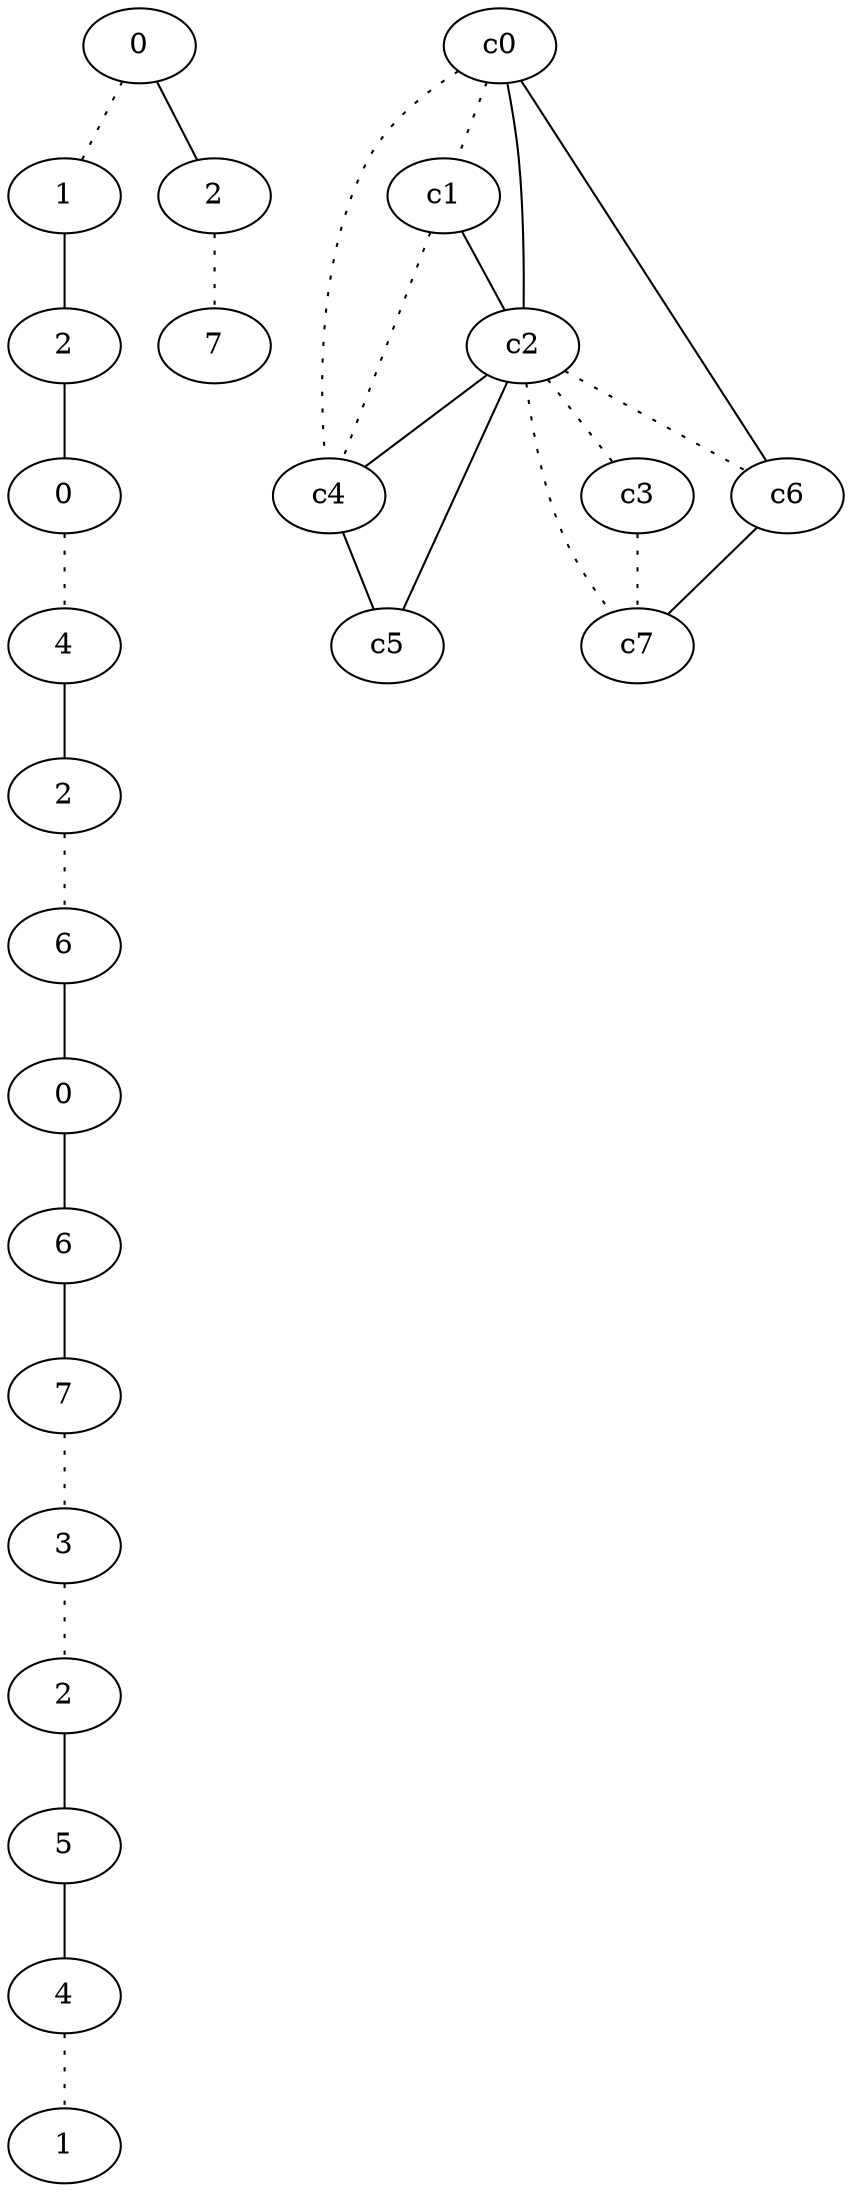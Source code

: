 graph {
a0[label=0];
a1[label=1];
a2[label=2];
a3[label=0];
a4[label=4];
a5[label=2];
a6[label=6];
a7[label=0];
a8[label=6];
a9[label=7];
a10[label=3];
a11[label=2];
a12[label=5];
a13[label=4];
a14[label=1];
a15[label=2];
a16[label=7];
a0 -- a1 [style=dotted];
a0 -- a15;
a1 -- a2;
a2 -- a3;
a3 -- a4 [style=dotted];
a4 -- a5;
a5 -- a6 [style=dotted];
a6 -- a7;
a7 -- a8;
a8 -- a9;
a9 -- a10 [style=dotted];
a10 -- a11 [style=dotted];
a11 -- a12;
a12 -- a13;
a13 -- a14 [style=dotted];
a15 -- a16 [style=dotted];
c0 -- c1 [style=dotted];
c0 -- c2;
c0 -- c4 [style=dotted];
c0 -- c6;
c1 -- c2;
c1 -- c4 [style=dotted];
c2 -- c3 [style=dotted];
c2 -- c4;
c2 -- c5;
c2 -- c6 [style=dotted];
c2 -- c7 [style=dotted];
c3 -- c7 [style=dotted];
c4 -- c5;
c6 -- c7;
}
